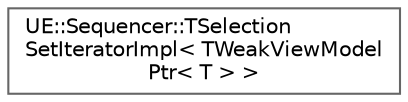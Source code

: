 digraph "Graphical Class Hierarchy"
{
 // INTERACTIVE_SVG=YES
 // LATEX_PDF_SIZE
  bgcolor="transparent";
  edge [fontname=Helvetica,fontsize=10,labelfontname=Helvetica,labelfontsize=10];
  node [fontname=Helvetica,fontsize=10,shape=box,height=0.2,width=0.4];
  rankdir="LR";
  Node0 [id="Node000000",label="UE::Sequencer::TSelection\lSetIteratorImpl\< TWeakViewModel\lPtr\< T \> \>",height=0.2,width=0.4,color="grey40", fillcolor="white", style="filled",URL="$d0/d99/structUE_1_1Sequencer_1_1TSelectionSetIteratorImpl_3_01TWeakViewModelPtr_3_01T_01_4_01_4.html",tooltip="Specialization for TWeakViewModelPtr types that skips invalid pointers and exposes iterators as TView..."];
}
